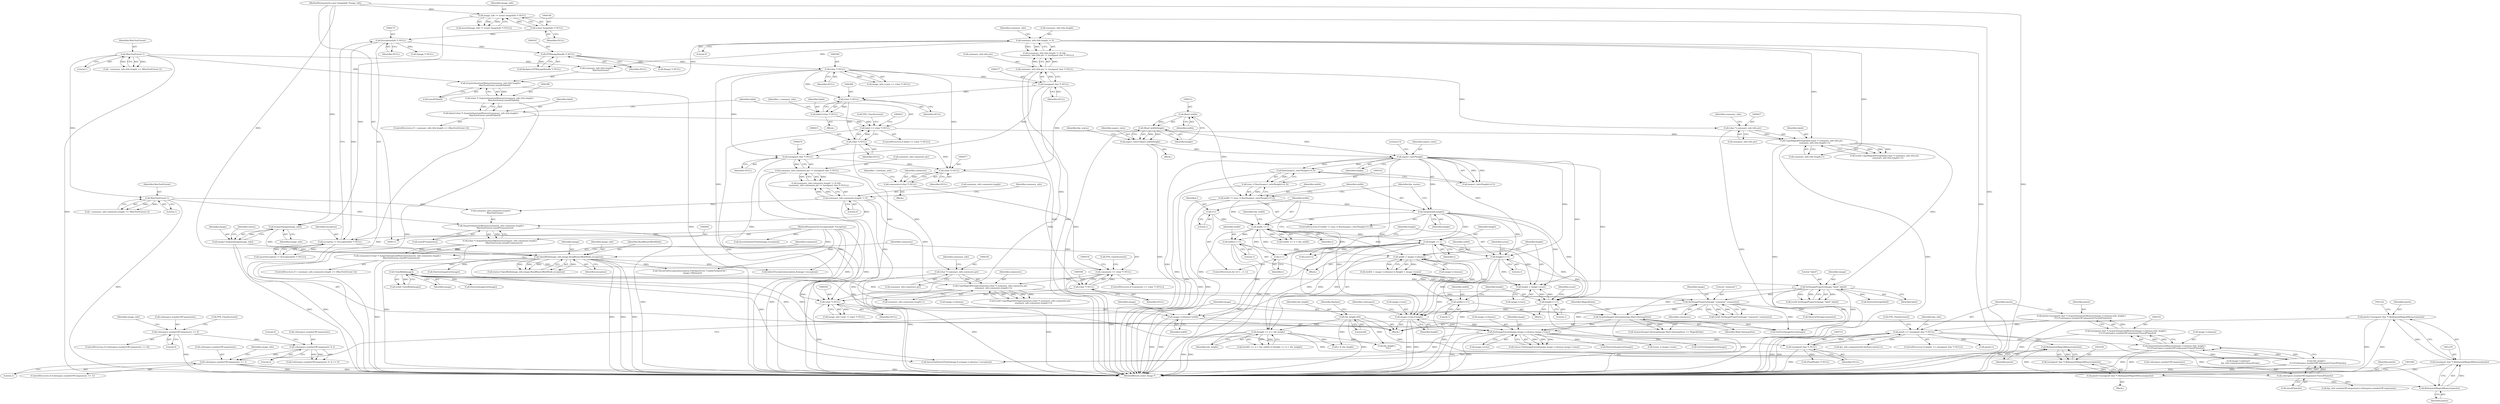 digraph "0_ImageMagick_f6e9d0d9955e85bdd7540b251cd50d598dacc5e6_19@pointer" {
"1001215" [label="(Call,pixels=(unsigned char *) RelinquishMagickMemory(pixels))"];
"1001217" [label="(Call,(unsigned char *) RelinquishMagickMemory(pixels))"];
"1001219" [label="(Call,RelinquishMagickMemory(pixels))"];
"1000720" [label="(Call,pixels == (unsigned char *) NULL)"];
"1000700" [label="(Call,pixels=(unsigned char *) AcquireQuantumMemory(image->columns,(tile_height+\n    1UL)*colorspace.numberOfComponents*sizeof(*pixels)))"];
"1000702" [label="(Call,(unsigned char *) AcquireQuantumMemory(image->columns,(tile_height+\n    1UL)*colorspace.numberOfComponents*sizeof(*pixels)))"];
"1000704" [label="(Call,AcquireQuantumMemory(image->columns,(tile_height+\n    1UL)*colorspace.numberOfComponents*sizeof(*pixels)))"];
"1000678" [label="(Call,SetImageExtent(image,image->columns,image->rows))"];
"1000535" [label="(Call,SetImageProperty(image,\"comment\",comments))"];
"1000209" [label="(Call,CloseBlob(image))"];
"1000189" [label="(Call,OpenBlob(image_info,image,ReadBinaryBlobMode,exception))"];
"1000185" [label="(Call,AcquireImage(image_info))"];
"1000145" [label="(Call,image_info != (const ImageInfo *) NULL)"];
"1000113" [label="(MethodParameterIn,const ImageInfo *image_info)"];
"1000147" [label="(Call,(const ImageInfo *) NULL)"];
"1000183" [label="(Call,image=AcquireImage(image_info))"];
"1000172" [label="(Call,exception != (ExceptionInfo *) NULL)"];
"1000114" [label="(MethodParameterIn,ExceptionInfo *exception)"];
"1000174" [label="(Call,(ExceptionInfo *) NULL)"];
"1000442" [label="(Call,SetImageProperty(image,\"label\",label))"];
"1000424" [label="(Call,CopyMagickString(label,(char *) summary_info.title.ptr,\n          summary_info.title.length+1))"];
"1000412" [label="(Call,label == (char *) NULL)"];
"1000396" [label="(Call,label=(char *) AcquireQuantumMemory(summary_info.title.length+\n            MaxTextExtent,sizeof(*label)))"];
"1000398" [label="(Call,(char *) AcquireQuantumMemory(summary_info.title.length+\n            MaxTextExtent,sizeof(*label)))"];
"1000400" [label="(Call,AcquireQuantumMemory(summary_info.title.length+\n            MaxTextExtent,sizeof(*label)))"];
"1000363" [label="(Call,summary_info.title.length != 0)"];
"1000393" [label="(Call,MaxTextExtent-1)"];
"1000381" [label="(Call,label=(char *) NULL)"];
"1000383" [label="(Call,(char *) NULL)"];
"1000303" [label="(Call,(char *) NULL)"];
"1000246" [label="(Call,(FPXImageHandle *) NULL)"];
"1000376" [label="(Call,(unsigned char *) NULL)"];
"1000414" [label="(Call,(char *) NULL)"];
"1000426" [label="(Call,(char *) summary_info.title.ptr)"];
"1000370" [label="(Call,summary_info.title.ptr != (unsigned char *) NULL)"];
"1000517" [label="(Call,CopyMagickString(comments,(char *) summary_info.comments.ptr,\n          summary_info.comments.length+1))"];
"1000505" [label="(Call,comments == (char *) NULL)"];
"1000474" [label="(Call,comments=(char *) NULL)"];
"1000476" [label="(Call,(char *) NULL)"];
"1000469" [label="(Call,(unsigned char *) NULL)"];
"1000489" [label="(Call,comments=(char *) AcquireQuantumMemory(summary_info.comments.length+\n            MaxTextExtent,sizeof(*comments)))"];
"1000491" [label="(Call,(char *) AcquireQuantumMemory(summary_info.comments.length+\n            MaxTextExtent,sizeof(*comments)))"];
"1000493" [label="(Call,AcquireQuantumMemory(summary_info.comments.length+\n            MaxTextExtent,sizeof(*comments)))"];
"1000456" [label="(Call,summary_info.comments.length != 0)"];
"1000486" [label="(Call,MaxTextExtent-1)"];
"1000507" [label="(Call,(char *) NULL)"];
"1000519" [label="(Call,(char *) summary_info.comments.ptr)"];
"1000463" [label="(Call,summary_info.comments.ptr != (unsigned char *) NULL)"];
"1000652" [label="(Call,AcquireImageColormap(image,MaxColormapSize))"];
"1000620" [label="(Call,image->columns=width)"];
"1000578" [label="(Call,width>>=1)"];
"1000552" [label="(Call,width >> i)"];
"1000329" [label="(Call,width != (size_t) floor((aspect_ratio*height)+0.5))"];
"1000311" [label="(Call,(float) width)"];
"1000331" [label="(Call,(size_t) floor((aspect_ratio*height)+0.5))"];
"1000333" [label="(Call,floor((aspect_ratio*height)+0.5))"];
"1000335" [label="(Call,aspect_ratio*height)"];
"1000308" [label="(Call,aspect_ratio=(float) width/height)"];
"1000310" [label="(Call,(float) width/height)"];
"1000339" [label="(Call,Swap(width,height))"];
"1000547" [label="(Call,i++)"];
"1000557" [label="(Call,height >> i)"];
"1000544" [label="(Call,i=1)"];
"1000596" [label="(Call,width > image->columns)"];
"1000607" [label="(Call,width>>=1)"];
"1000625" [label="(Call,image->rows=height)"];
"1000601" [label="(Call,height > image->rows)"];
"1000610" [label="(Call,height>>=1)"];
"1000581" [label="(Call,height>>=1)"];
"1000708" [label="(Call,(tile_height+\n    1UL)*colorspace.numberOfComponents*sizeof(*pixels))"];
"1000556" [label="(Call,(height >> i) < tile_height)"];
"1000241" [label="(Call,tile_height=64)"];
"1000712" [label="(Call,colorspace.numberOfComponents*sizeof(*pixels))"];
"1000644" [label="(Call,colorspace.numberOfComponents == 1)"];
"1000632" [label="(Call,colorspace.numberOfComponents % 2)"];
"1000288" [label="(Call,colorspace.numberOfComponents == 0)"];
"1000722" [label="(Call,(unsigned char *) NULL)"];
"1000591" [label="(Call,(char *) NULL)"];
"1001033" [label="(Call,pixels=(unsigned char *) RelinquishMagickMemory(pixels))"];
"1001035" [label="(Call,(unsigned char *) RelinquishMagickMemory(pixels))"];
"1001037" [label="(Call,RelinquishMagickMemory(pixels))"];
"1000422" [label="(Call,(void) CopyMagickString(label,(char *) summary_info.title.ptr,\n          summary_info.title.length+1))"];
"1000700" [label="(Call,pixels=(unsigned char *) AcquireQuantumMemory(image->columns,(tile_height+\n    1UL)*colorspace.numberOfComponents*sizeof(*pixels)))"];
"1000490" [label="(Identifier,comments)"];
"1000433" [label="(Call,summary_info.title.length+1)"];
"1000171" [label="(Call,assert(exception != (ExceptionInfo *) NULL))"];
"1000193" [label="(Identifier,exception)"];
"1000577" [label="(Block,)"];
"1000491" [label="(Call,(char *) AcquireQuantumMemory(summary_info.comments.length+\n            MaxTextExtent,sizeof(*comments)))"];
"1000387" [label="(Call,~summary_info.title.length >= (MaxTextExtent-1))"];
"1000621" [label="(Call,image->columns)"];
"1000401" [label="(Call,summary_info.title.length+\n            MaxTextExtent)"];
"1000287" [label="(ControlStructure,if (colorspace.numberOfComponents == 0))"];
"1000726" [label="(Call,FPX_ClearSystem())"];
"1000184" [label="(Identifier,image)"];
"1000400" [label="(Call,AcquireQuantumMemory(summary_info.title.length+\n            MaxTextExtent,sizeof(*label)))"];
"1000518" [label="(Identifier,comments)"];
"1000330" [label="(Identifier,width)"];
"1000799" [label="(Call,image->columns*\n      fpx_info.components[i].columnStride)"];
"1000440" [label="(Call,(void) SetImageProperty(image,\"label\",label))"];
"1000606" [label="(Block,)"];
"1000550" [label="(Call,((width >> i) < tile_width) || ((height >> i) < tile_height))"];
"1000634" [label="(Identifier,colorspace)"];
"1000479" [label="(ControlStructure,if (~summary_info.comments.length >= (MaxTextExtent-1)))"];
"1000448" [label="(Call,DestroyString(label))"];
"1000537" [label="(Literal,\"comment\")"];
"1000541" [label="(Call,DestroyString(comments))"];
"1000210" [label="(Identifier,image)"];
"1000624" [label="(Identifier,width)"];
"1000551" [label="(Call,(width >> i) < tile_width)"];
"1000243" [label="(Literal,64)"];
"1000242" [label="(Identifier,tile_height)"];
"1000272" [label="(Call,ThrowFileException(exception,FileOpenError,\"UnableToOpenFile\",\n        image->filename))"];
"1000186" [label="(Identifier,image_info)"];
"1000674" [label="(Call,GetFirstImageInList(image))"];
"1000507" [label="(Call,(char *) NULL)"];
"1000335" [label="(Call,aspect_ratio*height)"];
"1000336" [label="(Identifier,aspect_ratio)"];
"1000390" [label="(Identifier,~summary_info)"];
"1000608" [label="(Identifier,width)"];
"1000188" [label="(Identifier,status)"];
"1000645" [label="(Call,colorspace.numberOfComponents)"];
"1000187" [label="(Call,status=OpenBlob(image_info,image,ReadBinaryBlobMode,exception))"];
"1000341" [label="(Identifier,height)"];
"1000636" [label="(Literal,2)"];
"1001033" [label="(Call,pixels=(unsigned char *) RelinquishMagickMemory(pixels))"];
"1000338" [label="(Literal,0.5)"];
"1000183" [label="(Call,image=AcquireImage(image_info))"];
"1000611" [label="(Identifier,height)"];
"1000328" [label="(ControlStructure,if (width != (size_t) floor((aspect_ratio*height)+0.5)))"];
"1000301" [label="(Identifier,image_info)"];
"1000486" [label="(Call,MaxTextExtent-1)"];
"1000601" [label="(Call,height > image->rows)"];
"1000517" [label="(Call,CopyMagickString(comments,(char *) summary_info.comments.ptr,\n          summary_info.comments.length+1))"];
"1000545" [label="(Identifier,i)"];
"1000538" [label="(Identifier,comments)"];
"1000475" [label="(Identifier,comments)"];
"1000736" [label="(Identifier,fpx_info)"];
"1000471" [label="(Identifier,NULL)"];
"1000314" [label="(Identifier,height)"];
"1000172" [label="(Call,exception != (ExceptionInfo *) NULL)"];
"1000722" [label="(Call,(unsigned char *) NULL)"];
"1001215" [label="(Call,pixels=(unsigned char *) RelinquishMagickMemory(pixels))"];
"1000556" [label="(Call,(height >> i) < tile_height)"];
"1000382" [label="(Identifier,label)"];
"1000244" [label="(Call,flashpix=(FPXImageHandle *) NULL)"];
"1000281" [label="(Call,DestroyImageList(image))"];
"1000413" [label="(Identifier,label)"];
"1000603" [label="(Call,image->rows)"];
"1000174" [label="(Call,(ExceptionInfo *) NULL)"];
"1001037" [label="(Call,RelinquishMagickMemory(pixels))"];
"1000248" [label="(Identifier,NULL)"];
"1000204" [label="(Call,(Image *) NULL)"];
"1000629" [label="(Identifier,height)"];
"1000288" [label="(Call,colorspace.numberOfComponents == 0)"];
"1000955" [label="(Call,y % tile_height)"];
"1000596" [label="(Call,width > image->columns)"];
"1000678" [label="(Call,SetImageExtent(image,image->columns,image->rows))"];
"1000176" [label="(Identifier,NULL)"];
"1000478" [label="(Identifier,NULL)"];
"1000362" [label="(Call,(summary_info.title.length != 0) &&\n        (summary_info.title.ptr != (unsigned char *) NULL))"];
"1000147" [label="(Call,(const ImageInfo *) NULL)"];
"1000708" [label="(Call,(tile_height+\n    1UL)*colorspace.numberOfComponents*sizeof(*pixels))"];
"1000146" [label="(Identifier,image_info)"];
"1000536" [label="(Identifier,image)"];
"1000933" [label="(Call,QueueAuthenticPixels(image,0,y,image->columns,1,exception))"];
"1000716" [label="(Call,sizeof(*pixels))"];
"1000643" [label="(ControlStructure,if (colorspace.numberOfComponents == 1))"];
"1000414" [label="(Call,(char *) NULL)"];
"1000306" [label="(Block,)"];
"1000691" [label="(Call,InheritException(exception,&image->exception))"];
"1000810" [label="(Call,fpx_info.components[i].theData=pixels+i)"];
"1000676" [label="(Call,status=SetImageExtent(image,image->columns,image->rows))"];
"1000555" [label="(Identifier,tile_width)"];
"1000609" [label="(Literal,1)"];
"1000474" [label="(Call,comments=(char *) NULL)"];
"1000543" [label="(ControlStructure,for (i=1; ; i++))"];
"1000408" [label="(Call,sizeof(*label))"];
"1000552" [label="(Call,width >> i)"];
"1000241" [label="(Call,tile_height=64)"];
"1000311" [label="(Call,(float) width)"];
"1000712" [label="(Call,colorspace.numberOfComponents*sizeof(*pixels))"];
"1000597" [label="(Identifier,width)"];
"1000548" [label="(Identifier,i)"];
"1000633" [label="(Call,colorspace.numberOfComponents)"];
"1000292" [label="(Literal,0)"];
"1000529" [label="(Identifier,summary_info)"];
"1000578" [label="(Call,width>>=1)"];
"1000544" [label="(Call,i=1)"];
"1000713" [label="(Call,colorspace.numberOfComponents)"];
"1000626" [label="(Call,image->rows)"];
"1000704" [label="(Call,AcquireQuantumMemory(image->columns,(tile_height+\n    1UL)*colorspace.numberOfComponents*sizeof(*pixels)))"];
"1000535" [label="(Call,SetImageProperty(image,\"comment\",comments))"];
"1000284" [label="(Call,(Image *) NULL)"];
"1000464" [label="(Call,summary_info.comments.ptr)"];
"1000610" [label="(Call,height>>=1)"];
"1000371" [label="(Call,summary_info.title.ptr)"];
"1000115" [label="(Block,)"];
"1000724" [label="(Identifier,NULL)"];
"1000526" [label="(Call,summary_info.comments.length+1)"];
"1000521" [label="(Call,summary_info.comments.ptr)"];
"1000331" [label="(Call,(size_t) floor((aspect_ratio*height)+0.5))"];
"1000654" [label="(Identifier,MaxColormapSize)"];
"1000337" [label="(Identifier,height)"];
"1000546" [label="(Literal,1)"];
"1000581" [label="(Call,height>>=1)"];
"1000416" [label="(Identifier,NULL)"];
"1000637" [label="(Literal,0)"];
"1000173" [label="(Identifier,exception)"];
"1001194" [label="(Call,SyncAuthenticPixels(image,exception))"];
"1000719" [label="(ControlStructure,if (pixels == (unsigned char *) NULL))"];
"1000680" [label="(Call,image->columns)"];
"1000376" [label="(Call,(unsigned char *) NULL)"];
"1000720" [label="(Call,pixels == (unsigned char *) NULL)"];
"1000299" [label="(Call,image_info->view == (char *) NULL)"];
"1000511" [label="(Call,FPX_ClearSystem())"];
"1000648" [label="(Literal,1)"];
"1000113" [label="(MethodParameterIn,const ImageInfo *image_info)"];
"1000428" [label="(Call,summary_info.title.ptr)"];
"1000945" [label="(Call,(PixelPacket *) NULL)"];
"1000385" [label="(Identifier,NULL)"];
"1001216" [label="(Identifier,pixels)"];
"1000386" [label="(ControlStructure,if (~summary_info.title.length >= (MaxTextExtent-1)))"];
"1000505" [label="(Call,comments == (char *) NULL)"];
"1000515" [label="(Call,(void) CopyMagickString(comments,(char *) summary_info.comments.ptr,\n          summary_info.comments.length+1))"];
"1000558" [label="(Identifier,height)"];
"1000425" [label="(Identifier,label)"];
"1000559" [label="(Identifier,i)"];
"1000334" [label="(Call,(aspect_ratio*height)+0.5)"];
"1000309" [label="(Identifier,aspect_ratio)"];
"1000144" [label="(Call,assert(image_info != (const ImageInfo *) NULL))"];
"1000489" [label="(Call,comments=(char *) AcquireQuantumMemory(summary_info.comments.length+\n            MaxTextExtent,sizeof(*comments)))"];
"1000488" [label="(Literal,1)"];
"1000587" [label="(Call,image_info->size != (char *) NULL)"];
"1000436" [label="(Identifier,summary_info)"];
"1000472" [label="(Block,)"];
"1000476" [label="(Call,(char *) NULL)"];
"1000554" [label="(Identifier,i)"];
"1000580" [label="(Literal,1)"];
"1000316" [label="(Identifier,fpx_status)"];
"1000305" [label="(Identifier,NULL)"];
"1000289" [label="(Call,colorspace.numberOfComponents)"];
"1000339" [label="(Call,Swap(width,height))"];
"1000504" [label="(ControlStructure,if (comments == (char *) NULL))"];
"1000394" [label="(Identifier,MaxTextExtent)"];
"1000303" [label="(Call,(char *) NULL)"];
"1000466" [label="(Identifier,summary_info)"];
"1000443" [label="(Identifier,image)"];
"1000294" [label="(Call,FPX_ClearSystem())"];
"1000734" [label="(Call,fpx_info.numberOfComponents=colorspace.numberOfComponents)"];
"1001038" [label="(Identifier,pixels)"];
"1000370" [label="(Call,summary_info.title.ptr != (unsigned char *) NULL)"];
"1000383" [label="(Call,(char *) NULL)"];
"1000698" [label="(Call,DestroyImageList(image))"];
"1000364" [label="(Call,summary_info.title.length)"];
"1000373" [label="(Identifier,summary_info)"];
"1000412" [label="(Call,label == (char *) NULL)"];
"1000509" [label="(Identifier,NULL)"];
"1000627" [label="(Identifier,image)"];
"1000340" [label="(Identifier,width)"];
"1000192" [label="(Identifier,ReadBinaryBlobMode)"];
"1000607" [label="(Call,width>>=1)"];
"1001035" [label="(Call,(unsigned char *) RelinquishMagickMemory(pixels))"];
"1000818" [label="(Call,pixels+i)"];
"1000705" [label="(Call,image->columns)"];
"1000480" [label="(Call,~summary_info.comments.length >= (MaxTextExtent-1))"];
"1000595" [label="(Call,(width > image->columns) || (height > image->rows))"];
"1000557" [label="(Call,height >> i)"];
"1000424" [label="(Call,CopyMagickString(label,(char *) summary_info.title.ptr,\n          summary_info.title.length+1))"];
"1000343" [label="(Identifier,fpx_status)"];
"1000553" [label="(Identifier,width)"];
"1000245" [label="(Identifier,flashpix)"];
"1000533" [label="(Call,(void) SetImageProperty(image,\"comment\",comments))"];
"1000579" [label="(Identifier,width)"];
"1001219" [label="(Call,RelinquishMagickMemory(pixels))"];
"1000493" [label="(Call,AcquireQuantumMemory(summary_info.comments.length+\n            MaxTextExtent,sizeof(*comments)))"];
"1000444" [label="(Literal,\"label\")"];
"1000363" [label="(Call,summary_info.title.length != 0)"];
"1000583" [label="(Literal,1)"];
"1000457" [label="(Call,summary_info.comments.length)"];
"1000397" [label="(Identifier,label)"];
"1000562" [label="(Call,scene=i)"];
"1001217" [label="(Call,(unsigned char *) RelinquishMagickMemory(pixels))"];
"1000923" [label="(Call,(ssize_t) image->rows)"];
"1000469" [label="(Call,(unsigned char *) NULL)"];
"1000598" [label="(Call,image->columns)"];
"1000398" [label="(Call,(char *) AcquireQuantumMemory(summary_info.title.length+\n            MaxTextExtent,sizeof(*label)))"];
"1000632" [label="(Call,colorspace.numberOfComponents % 2)"];
"1000702" [label="(Call,(unsigned char *) AcquireQuantumMemory(image->columns,(tile_height+\n    1UL)*colorspace.numberOfComponents*sizeof(*pixels)))"];
"1000593" [label="(Identifier,NULL)"];
"1000612" [label="(Literal,1)"];
"1000209" [label="(Call,CloseBlob(image))"];
"1000246" [label="(Call,(FPXImageHandle *) NULL)"];
"1000445" [label="(Identifier,label)"];
"1000145" [label="(Call,image_info != (const ImageInfo *) NULL)"];
"1000381" [label="(Call,label=(char *) NULL)"];
"1000455" [label="(Call,(summary_info.comments.length != 0) &&\n        (summary_info.comments.ptr != (unsigned char *) NULL))"];
"1000369" [label="(Literal,0)"];
"1000207" [label="(Call,(void) CloseBlob(image))"];
"1000456" [label="(Call,summary_info.comments.length != 0)"];
"1000185" [label="(Call,AcquireImage(image_info))"];
"1000651" [label="(Call,AcquireImageColormap(image,MaxColormapSize) == MagickFalse)"];
"1000631" [label="(Call,(colorspace.numberOfComponents % 2) == 0)"];
"1000614" [label="(Identifier,scene)"];
"1000308" [label="(Call,aspect_ratio=(float) width/height)"];
"1000149" [label="(Identifier,NULL)"];
"1000591" [label="(Call,(char *) NULL)"];
"1000201" [label="(Call,DestroyImageList(image))"];
"1000602" [label="(Identifier,height)"];
"1000652" [label="(Call,AcquireImageColormap(image,MaxColormapSize))"];
"1000483" [label="(Identifier,~summary_info)"];
"1000494" [label="(Call,summary_info.comments.length+\n            MaxTextExtent)"];
"1000462" [label="(Literal,0)"];
"1000519" [label="(Call,(char *) summary_info.comments.ptr)"];
"1000664" [label="(Identifier,image_info)"];
"1000329" [label="(Call,width != (size_t) floor((aspect_ratio*height)+0.5))"];
"1000644" [label="(Call,colorspace.numberOfComponents == 1)"];
"1000442" [label="(Call,SetImageProperty(image,\"label\",label))"];
"1000620" [label="(Call,image->columns=width)"];
"1000189" [label="(Call,OpenBlob(image_info,image,ReadBinaryBlobMode,exception))"];
"1000396" [label="(Call,label=(char *) AcquireQuantumMemory(summary_info.title.length+\n            MaxTextExtent,sizeof(*label)))"];
"1000393" [label="(Call,MaxTextExtent-1)"];
"1000506" [label="(Identifier,comments)"];
"1001229" [label="(MethodReturn,static Image *)"];
"1001220" [label="(Identifier,pixels)"];
"1000114" [label="(MethodParameterIn,ExceptionInfo *exception)"];
"1000395" [label="(Literal,1)"];
"1000190" [label="(Identifier,image_info)"];
"1000313" [label="(Identifier,width)"];
"1000655" [label="(Identifier,MagickFalse)"];
"1000418" [label="(Call,FPX_ClearSystem())"];
"1000463" [label="(Call,summary_info.comments.ptr != (unsigned char *) NULL)"];
"1000310" [label="(Call,(float) width/height)"];
"1000721" [label="(Identifier,pixels)"];
"1000191" [label="(Identifier,image)"];
"1000560" [label="(Identifier,tile_height)"];
"1000709" [label="(Call,tile_height+\n    1UL)"];
"1000379" [label="(Block,)"];
"1000378" [label="(Identifier,NULL)"];
"1001227" [label="(Call,GetFirstImageInList(image))"];
"1000547" [label="(Call,i++)"];
"1001032" [label="(Block,)"];
"1000426" [label="(Call,(char *) summary_info.title.ptr)"];
"1000501" [label="(Call,sizeof(*comments))"];
"1000333" [label="(Call,floor((aspect_ratio*height)+0.5))"];
"1000585" [label="(Identifier,scene)"];
"1001034" [label="(Identifier,pixels)"];
"1000701" [label="(Identifier,pixels)"];
"1000625" [label="(Call,image->rows=height)"];
"1000683" [label="(Call,image->rows)"];
"1000679" [label="(Identifier,image)"];
"1000487" [label="(Identifier,MaxTextExtent)"];
"1000653" [label="(Identifier,image)"];
"1000582" [label="(Identifier,height)"];
"1000411" [label="(ControlStructure,if (label == (char *) NULL))"];
"1001215" -> "1000115"  [label="AST: "];
"1001215" -> "1001217"  [label="CFG: "];
"1001216" -> "1001215"  [label="AST: "];
"1001217" -> "1001215"  [label="AST: "];
"1001222" -> "1001215"  [label="CFG: "];
"1001215" -> "1001229"  [label="DDG: "];
"1001215" -> "1001229"  [label="DDG: "];
"1001217" -> "1001215"  [label="DDG: "];
"1001217" -> "1001219"  [label="CFG: "];
"1001218" -> "1001217"  [label="AST: "];
"1001219" -> "1001217"  [label="AST: "];
"1001217" -> "1001229"  [label="DDG: "];
"1001219" -> "1001217"  [label="DDG: "];
"1001219" -> "1001220"  [label="CFG: "];
"1001220" -> "1001219"  [label="AST: "];
"1000720" -> "1001219"  [label="DDG: "];
"1001033" -> "1001219"  [label="DDG: "];
"1000720" -> "1000719"  [label="AST: "];
"1000720" -> "1000722"  [label="CFG: "];
"1000721" -> "1000720"  [label="AST: "];
"1000722" -> "1000720"  [label="AST: "];
"1000726" -> "1000720"  [label="CFG: "];
"1000736" -> "1000720"  [label="CFG: "];
"1000720" -> "1001229"  [label="DDG: "];
"1000720" -> "1001229"  [label="DDG: "];
"1000700" -> "1000720"  [label="DDG: "];
"1000722" -> "1000720"  [label="DDG: "];
"1000720" -> "1000810"  [label="DDG: "];
"1000720" -> "1000818"  [label="DDG: "];
"1000720" -> "1001037"  [label="DDG: "];
"1000700" -> "1000115"  [label="AST: "];
"1000700" -> "1000702"  [label="CFG: "];
"1000701" -> "1000700"  [label="AST: "];
"1000702" -> "1000700"  [label="AST: "];
"1000721" -> "1000700"  [label="CFG: "];
"1000700" -> "1001229"  [label="DDG: "];
"1000702" -> "1000700"  [label="DDG: "];
"1000702" -> "1000704"  [label="CFG: "];
"1000703" -> "1000702"  [label="AST: "];
"1000704" -> "1000702"  [label="AST: "];
"1000702" -> "1001229"  [label="DDG: "];
"1000704" -> "1000702"  [label="DDG: "];
"1000704" -> "1000702"  [label="DDG: "];
"1000704" -> "1000708"  [label="CFG: "];
"1000705" -> "1000704"  [label="AST: "];
"1000708" -> "1000704"  [label="AST: "];
"1000704" -> "1001229"  [label="DDG: "];
"1000704" -> "1001229"  [label="DDG: "];
"1000678" -> "1000704"  [label="DDG: "];
"1000708" -> "1000704"  [label="DDG: "];
"1000708" -> "1000704"  [label="DDG: "];
"1000704" -> "1000799"  [label="DDG: "];
"1000704" -> "1000933"  [label="DDG: "];
"1000678" -> "1000676"  [label="AST: "];
"1000678" -> "1000683"  [label="CFG: "];
"1000679" -> "1000678"  [label="AST: "];
"1000680" -> "1000678"  [label="AST: "];
"1000683" -> "1000678"  [label="AST: "];
"1000676" -> "1000678"  [label="CFG: "];
"1000678" -> "1001229"  [label="DDG: "];
"1000678" -> "1001229"  [label="DDG: "];
"1000678" -> "1000676"  [label="DDG: "];
"1000678" -> "1000676"  [label="DDG: "];
"1000678" -> "1000676"  [label="DDG: "];
"1000535" -> "1000678"  [label="DDG: "];
"1000652" -> "1000678"  [label="DDG: "];
"1000209" -> "1000678"  [label="DDG: "];
"1000442" -> "1000678"  [label="DDG: "];
"1000620" -> "1000678"  [label="DDG: "];
"1000625" -> "1000678"  [label="DDG: "];
"1000678" -> "1000698"  [label="DDG: "];
"1000678" -> "1000923"  [label="DDG: "];
"1000678" -> "1000933"  [label="DDG: "];
"1000678" -> "1001227"  [label="DDG: "];
"1000535" -> "1000533"  [label="AST: "];
"1000535" -> "1000538"  [label="CFG: "];
"1000536" -> "1000535"  [label="AST: "];
"1000537" -> "1000535"  [label="AST: "];
"1000538" -> "1000535"  [label="AST: "];
"1000533" -> "1000535"  [label="CFG: "];
"1000535" -> "1000533"  [label="DDG: "];
"1000535" -> "1000533"  [label="DDG: "];
"1000535" -> "1000533"  [label="DDG: "];
"1000209" -> "1000535"  [label="DDG: "];
"1000442" -> "1000535"  [label="DDG: "];
"1000517" -> "1000535"  [label="DDG: "];
"1000535" -> "1000541"  [label="DDG: "];
"1000535" -> "1000652"  [label="DDG: "];
"1000535" -> "1000674"  [label="DDG: "];
"1000209" -> "1000207"  [label="AST: "];
"1000209" -> "1000210"  [label="CFG: "];
"1000210" -> "1000209"  [label="AST: "];
"1000207" -> "1000209"  [label="CFG: "];
"1000209" -> "1000207"  [label="DDG: "];
"1000189" -> "1000209"  [label="DDG: "];
"1000209" -> "1000281"  [label="DDG: "];
"1000209" -> "1000442"  [label="DDG: "];
"1000209" -> "1000652"  [label="DDG: "];
"1000209" -> "1000674"  [label="DDG: "];
"1000189" -> "1000187"  [label="AST: "];
"1000189" -> "1000193"  [label="CFG: "];
"1000190" -> "1000189"  [label="AST: "];
"1000191" -> "1000189"  [label="AST: "];
"1000192" -> "1000189"  [label="AST: "];
"1000193" -> "1000189"  [label="AST: "];
"1000187" -> "1000189"  [label="CFG: "];
"1000189" -> "1001229"  [label="DDG: "];
"1000189" -> "1001229"  [label="DDG: "];
"1000189" -> "1001229"  [label="DDG: "];
"1000189" -> "1000187"  [label="DDG: "];
"1000189" -> "1000187"  [label="DDG: "];
"1000189" -> "1000187"  [label="DDG: "];
"1000189" -> "1000187"  [label="DDG: "];
"1000185" -> "1000189"  [label="DDG: "];
"1000113" -> "1000189"  [label="DDG: "];
"1000183" -> "1000189"  [label="DDG: "];
"1000172" -> "1000189"  [label="DDG: "];
"1000114" -> "1000189"  [label="DDG: "];
"1000189" -> "1000201"  [label="DDG: "];
"1000189" -> "1000272"  [label="DDG: "];
"1000189" -> "1000691"  [label="DDG: "];
"1000189" -> "1000933"  [label="DDG: "];
"1000185" -> "1000183"  [label="AST: "];
"1000185" -> "1000186"  [label="CFG: "];
"1000186" -> "1000185"  [label="AST: "];
"1000183" -> "1000185"  [label="CFG: "];
"1000185" -> "1000183"  [label="DDG: "];
"1000145" -> "1000185"  [label="DDG: "];
"1000113" -> "1000185"  [label="DDG: "];
"1000145" -> "1000144"  [label="AST: "];
"1000145" -> "1000147"  [label="CFG: "];
"1000146" -> "1000145"  [label="AST: "];
"1000147" -> "1000145"  [label="AST: "];
"1000144" -> "1000145"  [label="CFG: "];
"1000145" -> "1001229"  [label="DDG: "];
"1000145" -> "1000144"  [label="DDG: "];
"1000145" -> "1000144"  [label="DDG: "];
"1000113" -> "1000145"  [label="DDG: "];
"1000147" -> "1000145"  [label="DDG: "];
"1000113" -> "1000112"  [label="AST: "];
"1000113" -> "1001229"  [label="DDG: "];
"1000147" -> "1000149"  [label="CFG: "];
"1000148" -> "1000147"  [label="AST: "];
"1000149" -> "1000147"  [label="AST: "];
"1000147" -> "1000174"  [label="DDG: "];
"1000183" -> "1000115"  [label="AST: "];
"1000184" -> "1000183"  [label="AST: "];
"1000188" -> "1000183"  [label="CFG: "];
"1000183" -> "1001229"  [label="DDG: "];
"1000172" -> "1000171"  [label="AST: "];
"1000172" -> "1000174"  [label="CFG: "];
"1000173" -> "1000172"  [label="AST: "];
"1000174" -> "1000172"  [label="AST: "];
"1000171" -> "1000172"  [label="CFG: "];
"1000172" -> "1001229"  [label="DDG: "];
"1000172" -> "1000171"  [label="DDG: "];
"1000172" -> "1000171"  [label="DDG: "];
"1000114" -> "1000172"  [label="DDG: "];
"1000174" -> "1000172"  [label="DDG: "];
"1000114" -> "1000112"  [label="AST: "];
"1000114" -> "1001229"  [label="DDG: "];
"1000114" -> "1000272"  [label="DDG: "];
"1000114" -> "1000691"  [label="DDG: "];
"1000114" -> "1000933"  [label="DDG: "];
"1000114" -> "1001194"  [label="DDG: "];
"1000174" -> "1000176"  [label="CFG: "];
"1000175" -> "1000174"  [label="AST: "];
"1000176" -> "1000174"  [label="AST: "];
"1000174" -> "1000204"  [label="DDG: "];
"1000174" -> "1000246"  [label="DDG: "];
"1000442" -> "1000440"  [label="AST: "];
"1000442" -> "1000445"  [label="CFG: "];
"1000443" -> "1000442"  [label="AST: "];
"1000444" -> "1000442"  [label="AST: "];
"1000445" -> "1000442"  [label="AST: "];
"1000440" -> "1000442"  [label="CFG: "];
"1000442" -> "1000440"  [label="DDG: "];
"1000442" -> "1000440"  [label="DDG: "];
"1000442" -> "1000440"  [label="DDG: "];
"1000424" -> "1000442"  [label="DDG: "];
"1000442" -> "1000448"  [label="DDG: "];
"1000442" -> "1000652"  [label="DDG: "];
"1000442" -> "1000674"  [label="DDG: "];
"1000424" -> "1000422"  [label="AST: "];
"1000424" -> "1000433"  [label="CFG: "];
"1000425" -> "1000424"  [label="AST: "];
"1000426" -> "1000424"  [label="AST: "];
"1000433" -> "1000424"  [label="AST: "];
"1000422" -> "1000424"  [label="CFG: "];
"1000424" -> "1001229"  [label="DDG: "];
"1000424" -> "1001229"  [label="DDG: "];
"1000424" -> "1000422"  [label="DDG: "];
"1000424" -> "1000422"  [label="DDG: "];
"1000424" -> "1000422"  [label="DDG: "];
"1000412" -> "1000424"  [label="DDG: "];
"1000426" -> "1000424"  [label="DDG: "];
"1000363" -> "1000424"  [label="DDG: "];
"1000412" -> "1000411"  [label="AST: "];
"1000412" -> "1000414"  [label="CFG: "];
"1000413" -> "1000412"  [label="AST: "];
"1000414" -> "1000412"  [label="AST: "];
"1000418" -> "1000412"  [label="CFG: "];
"1000423" -> "1000412"  [label="CFG: "];
"1000412" -> "1001229"  [label="DDG: "];
"1000396" -> "1000412"  [label="DDG: "];
"1000381" -> "1000412"  [label="DDG: "];
"1000414" -> "1000412"  [label="DDG: "];
"1000396" -> "1000386"  [label="AST: "];
"1000396" -> "1000398"  [label="CFG: "];
"1000397" -> "1000396"  [label="AST: "];
"1000398" -> "1000396"  [label="AST: "];
"1000413" -> "1000396"  [label="CFG: "];
"1000396" -> "1001229"  [label="DDG: "];
"1000398" -> "1000396"  [label="DDG: "];
"1000398" -> "1000400"  [label="CFG: "];
"1000399" -> "1000398"  [label="AST: "];
"1000400" -> "1000398"  [label="AST: "];
"1000398" -> "1001229"  [label="DDG: "];
"1000400" -> "1000398"  [label="DDG: "];
"1000400" -> "1000408"  [label="CFG: "];
"1000401" -> "1000400"  [label="AST: "];
"1000408" -> "1000400"  [label="AST: "];
"1000400" -> "1001229"  [label="DDG: "];
"1000363" -> "1000400"  [label="DDG: "];
"1000393" -> "1000400"  [label="DDG: "];
"1000363" -> "1000362"  [label="AST: "];
"1000363" -> "1000369"  [label="CFG: "];
"1000364" -> "1000363"  [label="AST: "];
"1000369" -> "1000363"  [label="AST: "];
"1000373" -> "1000363"  [label="CFG: "];
"1000362" -> "1000363"  [label="CFG: "];
"1000363" -> "1001229"  [label="DDG: "];
"1000363" -> "1000362"  [label="DDG: "];
"1000363" -> "1000362"  [label="DDG: "];
"1000363" -> "1000401"  [label="DDG: "];
"1000363" -> "1000433"  [label="DDG: "];
"1000393" -> "1000387"  [label="AST: "];
"1000393" -> "1000395"  [label="CFG: "];
"1000394" -> "1000393"  [label="AST: "];
"1000395" -> "1000393"  [label="AST: "];
"1000387" -> "1000393"  [label="CFG: "];
"1000393" -> "1001229"  [label="DDG: "];
"1000393" -> "1000387"  [label="DDG: "];
"1000393" -> "1000387"  [label="DDG: "];
"1000393" -> "1000401"  [label="DDG: "];
"1000393" -> "1000486"  [label="DDG: "];
"1000381" -> "1000379"  [label="AST: "];
"1000381" -> "1000383"  [label="CFG: "];
"1000382" -> "1000381"  [label="AST: "];
"1000383" -> "1000381"  [label="AST: "];
"1000390" -> "1000381"  [label="CFG: "];
"1000383" -> "1000381"  [label="DDG: "];
"1000383" -> "1000385"  [label="CFG: "];
"1000384" -> "1000383"  [label="AST: "];
"1000385" -> "1000383"  [label="AST: "];
"1000303" -> "1000383"  [label="DDG: "];
"1000376" -> "1000383"  [label="DDG: "];
"1000383" -> "1000414"  [label="DDG: "];
"1000303" -> "1000299"  [label="AST: "];
"1000303" -> "1000305"  [label="CFG: "];
"1000304" -> "1000303"  [label="AST: "];
"1000305" -> "1000303"  [label="AST: "];
"1000299" -> "1000303"  [label="CFG: "];
"1000303" -> "1000299"  [label="DDG: "];
"1000246" -> "1000303"  [label="DDG: "];
"1000303" -> "1000376"  [label="DDG: "];
"1000303" -> "1000469"  [label="DDG: "];
"1000303" -> "1000476"  [label="DDG: "];
"1000303" -> "1000591"  [label="DDG: "];
"1000246" -> "1000244"  [label="AST: "];
"1000246" -> "1000248"  [label="CFG: "];
"1000247" -> "1000246"  [label="AST: "];
"1000248" -> "1000246"  [label="AST: "];
"1000244" -> "1000246"  [label="CFG: "];
"1000246" -> "1000244"  [label="DDG: "];
"1000246" -> "1000284"  [label="DDG: "];
"1000376" -> "1000370"  [label="AST: "];
"1000376" -> "1000378"  [label="CFG: "];
"1000377" -> "1000376"  [label="AST: "];
"1000378" -> "1000376"  [label="AST: "];
"1000370" -> "1000376"  [label="CFG: "];
"1000376" -> "1000370"  [label="DDG: "];
"1000376" -> "1000469"  [label="DDG: "];
"1000376" -> "1000476"  [label="DDG: "];
"1000376" -> "1000591"  [label="DDG: "];
"1000414" -> "1000416"  [label="CFG: "];
"1000415" -> "1000414"  [label="AST: "];
"1000416" -> "1000414"  [label="AST: "];
"1000414" -> "1000469"  [label="DDG: "];
"1000414" -> "1000476"  [label="DDG: "];
"1000414" -> "1000591"  [label="DDG: "];
"1000426" -> "1000428"  [label="CFG: "];
"1000427" -> "1000426"  [label="AST: "];
"1000428" -> "1000426"  [label="AST: "];
"1000436" -> "1000426"  [label="CFG: "];
"1000426" -> "1001229"  [label="DDG: "];
"1000370" -> "1000426"  [label="DDG: "];
"1000370" -> "1000362"  [label="AST: "];
"1000371" -> "1000370"  [label="AST: "];
"1000362" -> "1000370"  [label="CFG: "];
"1000370" -> "1001229"  [label="DDG: "];
"1000370" -> "1001229"  [label="DDG: "];
"1000370" -> "1000362"  [label="DDG: "];
"1000370" -> "1000362"  [label="DDG: "];
"1000517" -> "1000515"  [label="AST: "];
"1000517" -> "1000526"  [label="CFG: "];
"1000518" -> "1000517"  [label="AST: "];
"1000519" -> "1000517"  [label="AST: "];
"1000526" -> "1000517"  [label="AST: "];
"1000515" -> "1000517"  [label="CFG: "];
"1000517" -> "1001229"  [label="DDG: "];
"1000517" -> "1001229"  [label="DDG: "];
"1000517" -> "1000515"  [label="DDG: "];
"1000517" -> "1000515"  [label="DDG: "];
"1000517" -> "1000515"  [label="DDG: "];
"1000505" -> "1000517"  [label="DDG: "];
"1000519" -> "1000517"  [label="DDG: "];
"1000456" -> "1000517"  [label="DDG: "];
"1000505" -> "1000504"  [label="AST: "];
"1000505" -> "1000507"  [label="CFG: "];
"1000506" -> "1000505"  [label="AST: "];
"1000507" -> "1000505"  [label="AST: "];
"1000511" -> "1000505"  [label="CFG: "];
"1000516" -> "1000505"  [label="CFG: "];
"1000505" -> "1001229"  [label="DDG: "];
"1000474" -> "1000505"  [label="DDG: "];
"1000489" -> "1000505"  [label="DDG: "];
"1000507" -> "1000505"  [label="DDG: "];
"1000474" -> "1000472"  [label="AST: "];
"1000474" -> "1000476"  [label="CFG: "];
"1000475" -> "1000474"  [label="AST: "];
"1000476" -> "1000474"  [label="AST: "];
"1000483" -> "1000474"  [label="CFG: "];
"1000476" -> "1000474"  [label="DDG: "];
"1000476" -> "1000478"  [label="CFG: "];
"1000477" -> "1000476"  [label="AST: "];
"1000478" -> "1000476"  [label="AST: "];
"1000469" -> "1000476"  [label="DDG: "];
"1000476" -> "1000507"  [label="DDG: "];
"1000469" -> "1000463"  [label="AST: "];
"1000469" -> "1000471"  [label="CFG: "];
"1000470" -> "1000469"  [label="AST: "];
"1000471" -> "1000469"  [label="AST: "];
"1000463" -> "1000469"  [label="CFG: "];
"1000469" -> "1000463"  [label="DDG: "];
"1000469" -> "1000591"  [label="DDG: "];
"1000489" -> "1000479"  [label="AST: "];
"1000489" -> "1000491"  [label="CFG: "];
"1000490" -> "1000489"  [label="AST: "];
"1000491" -> "1000489"  [label="AST: "];
"1000506" -> "1000489"  [label="CFG: "];
"1000489" -> "1001229"  [label="DDG: "];
"1000491" -> "1000489"  [label="DDG: "];
"1000491" -> "1000493"  [label="CFG: "];
"1000492" -> "1000491"  [label="AST: "];
"1000493" -> "1000491"  [label="AST: "];
"1000491" -> "1001229"  [label="DDG: "];
"1000493" -> "1000491"  [label="DDG: "];
"1000493" -> "1000501"  [label="CFG: "];
"1000494" -> "1000493"  [label="AST: "];
"1000501" -> "1000493"  [label="AST: "];
"1000493" -> "1001229"  [label="DDG: "];
"1000456" -> "1000493"  [label="DDG: "];
"1000486" -> "1000493"  [label="DDG: "];
"1000456" -> "1000455"  [label="AST: "];
"1000456" -> "1000462"  [label="CFG: "];
"1000457" -> "1000456"  [label="AST: "];
"1000462" -> "1000456"  [label="AST: "];
"1000466" -> "1000456"  [label="CFG: "];
"1000455" -> "1000456"  [label="CFG: "];
"1000456" -> "1001229"  [label="DDG: "];
"1000456" -> "1000455"  [label="DDG: "];
"1000456" -> "1000455"  [label="DDG: "];
"1000456" -> "1000494"  [label="DDG: "];
"1000456" -> "1000526"  [label="DDG: "];
"1000486" -> "1000480"  [label="AST: "];
"1000486" -> "1000488"  [label="CFG: "];
"1000487" -> "1000486"  [label="AST: "];
"1000488" -> "1000486"  [label="AST: "];
"1000480" -> "1000486"  [label="CFG: "];
"1000486" -> "1001229"  [label="DDG: "];
"1000486" -> "1000480"  [label="DDG: "];
"1000486" -> "1000480"  [label="DDG: "];
"1000486" -> "1000494"  [label="DDG: "];
"1000507" -> "1000509"  [label="CFG: "];
"1000508" -> "1000507"  [label="AST: "];
"1000509" -> "1000507"  [label="AST: "];
"1000507" -> "1000591"  [label="DDG: "];
"1000519" -> "1000521"  [label="CFG: "];
"1000520" -> "1000519"  [label="AST: "];
"1000521" -> "1000519"  [label="AST: "];
"1000529" -> "1000519"  [label="CFG: "];
"1000519" -> "1001229"  [label="DDG: "];
"1000463" -> "1000519"  [label="DDG: "];
"1000463" -> "1000455"  [label="AST: "];
"1000464" -> "1000463"  [label="AST: "];
"1000455" -> "1000463"  [label="CFG: "];
"1000463" -> "1001229"  [label="DDG: "];
"1000463" -> "1001229"  [label="DDG: "];
"1000463" -> "1000455"  [label="DDG: "];
"1000463" -> "1000455"  [label="DDG: "];
"1000652" -> "1000651"  [label="AST: "];
"1000652" -> "1000654"  [label="CFG: "];
"1000653" -> "1000652"  [label="AST: "];
"1000654" -> "1000652"  [label="AST: "];
"1000655" -> "1000652"  [label="CFG: "];
"1000652" -> "1001229"  [label="DDG: "];
"1000652" -> "1000651"  [label="DDG: "];
"1000652" -> "1000651"  [label="DDG: "];
"1000652" -> "1000674"  [label="DDG: "];
"1000620" -> "1000115"  [label="AST: "];
"1000620" -> "1000624"  [label="CFG: "];
"1000621" -> "1000620"  [label="AST: "];
"1000624" -> "1000620"  [label="AST: "];
"1000627" -> "1000620"  [label="CFG: "];
"1000620" -> "1001229"  [label="DDG: "];
"1000620" -> "1001229"  [label="DDG: "];
"1000578" -> "1000620"  [label="DDG: "];
"1000552" -> "1000620"  [label="DDG: "];
"1000596" -> "1000620"  [label="DDG: "];
"1000578" -> "1000577"  [label="AST: "];
"1000578" -> "1000580"  [label="CFG: "];
"1000579" -> "1000578"  [label="AST: "];
"1000580" -> "1000578"  [label="AST: "];
"1000582" -> "1000578"  [label="CFG: "];
"1000578" -> "1001229"  [label="DDG: "];
"1000552" -> "1000578"  [label="DDG: "];
"1000578" -> "1000596"  [label="DDG: "];
"1000552" -> "1000551"  [label="AST: "];
"1000552" -> "1000554"  [label="CFG: "];
"1000553" -> "1000552"  [label="AST: "];
"1000554" -> "1000552"  [label="AST: "];
"1000555" -> "1000552"  [label="CFG: "];
"1000552" -> "1000547"  [label="DDG: "];
"1000552" -> "1000551"  [label="DDG: "];
"1000552" -> "1000551"  [label="DDG: "];
"1000329" -> "1000552"  [label="DDG: "];
"1000339" -> "1000552"  [label="DDG: "];
"1000547" -> "1000552"  [label="DDG: "];
"1000544" -> "1000552"  [label="DDG: "];
"1000552" -> "1000557"  [label="DDG: "];
"1000552" -> "1000562"  [label="DDG: "];
"1000552" -> "1000596"  [label="DDG: "];
"1000329" -> "1000328"  [label="AST: "];
"1000329" -> "1000331"  [label="CFG: "];
"1000330" -> "1000329"  [label="AST: "];
"1000331" -> "1000329"  [label="AST: "];
"1000340" -> "1000329"  [label="CFG: "];
"1000343" -> "1000329"  [label="CFG: "];
"1000329" -> "1001229"  [label="DDG: "];
"1000329" -> "1001229"  [label="DDG: "];
"1000311" -> "1000329"  [label="DDG: "];
"1000331" -> "1000329"  [label="DDG: "];
"1000329" -> "1000339"  [label="DDG: "];
"1000311" -> "1000310"  [label="AST: "];
"1000311" -> "1000313"  [label="CFG: "];
"1000312" -> "1000311"  [label="AST: "];
"1000313" -> "1000311"  [label="AST: "];
"1000314" -> "1000311"  [label="CFG: "];
"1000311" -> "1000310"  [label="DDG: "];
"1000331" -> "1000333"  [label="CFG: "];
"1000332" -> "1000331"  [label="AST: "];
"1000333" -> "1000331"  [label="AST: "];
"1000331" -> "1001229"  [label="DDG: "];
"1000333" -> "1000331"  [label="DDG: "];
"1000333" -> "1000334"  [label="CFG: "];
"1000334" -> "1000333"  [label="AST: "];
"1000333" -> "1001229"  [label="DDG: "];
"1000335" -> "1000333"  [label="DDG: "];
"1000335" -> "1000333"  [label="DDG: "];
"1000335" -> "1000334"  [label="AST: "];
"1000335" -> "1000337"  [label="CFG: "];
"1000336" -> "1000335"  [label="AST: "];
"1000337" -> "1000335"  [label="AST: "];
"1000338" -> "1000335"  [label="CFG: "];
"1000335" -> "1001229"  [label="DDG: "];
"1000335" -> "1000334"  [label="DDG: "];
"1000335" -> "1000334"  [label="DDG: "];
"1000308" -> "1000335"  [label="DDG: "];
"1000310" -> "1000335"  [label="DDG: "];
"1000335" -> "1000339"  [label="DDG: "];
"1000335" -> "1000557"  [label="DDG: "];
"1000335" -> "1000581"  [label="DDG: "];
"1000335" -> "1000601"  [label="DDG: "];
"1000335" -> "1000610"  [label="DDG: "];
"1000335" -> "1000625"  [label="DDG: "];
"1000308" -> "1000306"  [label="AST: "];
"1000308" -> "1000310"  [label="CFG: "];
"1000309" -> "1000308"  [label="AST: "];
"1000310" -> "1000308"  [label="AST: "];
"1000316" -> "1000308"  [label="CFG: "];
"1000308" -> "1001229"  [label="DDG: "];
"1000310" -> "1000308"  [label="DDG: "];
"1000310" -> "1000308"  [label="DDG: "];
"1000310" -> "1000314"  [label="CFG: "];
"1000314" -> "1000310"  [label="AST: "];
"1000310" -> "1001229"  [label="DDG: "];
"1000339" -> "1000328"  [label="AST: "];
"1000339" -> "1000341"  [label="CFG: "];
"1000340" -> "1000339"  [label="AST: "];
"1000341" -> "1000339"  [label="AST: "];
"1000343" -> "1000339"  [label="CFG: "];
"1000339" -> "1001229"  [label="DDG: "];
"1000339" -> "1000557"  [label="DDG: "];
"1000339" -> "1000581"  [label="DDG: "];
"1000339" -> "1000601"  [label="DDG: "];
"1000339" -> "1000610"  [label="DDG: "];
"1000339" -> "1000625"  [label="DDG: "];
"1000547" -> "1000543"  [label="AST: "];
"1000547" -> "1000548"  [label="CFG: "];
"1000548" -> "1000547"  [label="AST: "];
"1000553" -> "1000547"  [label="CFG: "];
"1000557" -> "1000547"  [label="DDG: "];
"1000557" -> "1000556"  [label="AST: "];
"1000557" -> "1000559"  [label="CFG: "];
"1000558" -> "1000557"  [label="AST: "];
"1000559" -> "1000557"  [label="AST: "];
"1000560" -> "1000557"  [label="CFG: "];
"1000557" -> "1000556"  [label="DDG: "];
"1000557" -> "1000556"  [label="DDG: "];
"1000557" -> "1000562"  [label="DDG: "];
"1000557" -> "1000581"  [label="DDG: "];
"1000557" -> "1000601"  [label="DDG: "];
"1000557" -> "1000610"  [label="DDG: "];
"1000557" -> "1000625"  [label="DDG: "];
"1000544" -> "1000543"  [label="AST: "];
"1000544" -> "1000546"  [label="CFG: "];
"1000545" -> "1000544"  [label="AST: "];
"1000546" -> "1000544"  [label="AST: "];
"1000553" -> "1000544"  [label="CFG: "];
"1000596" -> "1000595"  [label="AST: "];
"1000596" -> "1000598"  [label="CFG: "];
"1000597" -> "1000596"  [label="AST: "];
"1000598" -> "1000596"  [label="AST: "];
"1000602" -> "1000596"  [label="CFG: "];
"1000595" -> "1000596"  [label="CFG: "];
"1000596" -> "1000595"  [label="DDG: "];
"1000596" -> "1000595"  [label="DDG: "];
"1000607" -> "1000596"  [label="DDG: "];
"1000596" -> "1000607"  [label="DDG: "];
"1000607" -> "1000606"  [label="AST: "];
"1000607" -> "1000609"  [label="CFG: "];
"1000608" -> "1000607"  [label="AST: "];
"1000609" -> "1000607"  [label="AST: "];
"1000611" -> "1000607"  [label="CFG: "];
"1000607" -> "1001229"  [label="DDG: "];
"1000625" -> "1000115"  [label="AST: "];
"1000625" -> "1000629"  [label="CFG: "];
"1000626" -> "1000625"  [label="AST: "];
"1000629" -> "1000625"  [label="AST: "];
"1000634" -> "1000625"  [label="CFG: "];
"1000625" -> "1001229"  [label="DDG: "];
"1000625" -> "1001229"  [label="DDG: "];
"1000601" -> "1000625"  [label="DDG: "];
"1000610" -> "1000625"  [label="DDG: "];
"1000581" -> "1000625"  [label="DDG: "];
"1000601" -> "1000595"  [label="AST: "];
"1000601" -> "1000603"  [label="CFG: "];
"1000602" -> "1000601"  [label="AST: "];
"1000603" -> "1000601"  [label="AST: "];
"1000595" -> "1000601"  [label="CFG: "];
"1000601" -> "1000595"  [label="DDG: "];
"1000601" -> "1000595"  [label="DDG: "];
"1000610" -> "1000601"  [label="DDG: "];
"1000581" -> "1000601"  [label="DDG: "];
"1000601" -> "1000610"  [label="DDG: "];
"1000610" -> "1000606"  [label="AST: "];
"1000610" -> "1000612"  [label="CFG: "];
"1000611" -> "1000610"  [label="AST: "];
"1000612" -> "1000610"  [label="AST: "];
"1000614" -> "1000610"  [label="CFG: "];
"1000610" -> "1001229"  [label="DDG: "];
"1000581" -> "1000610"  [label="DDG: "];
"1000581" -> "1000577"  [label="AST: "];
"1000581" -> "1000583"  [label="CFG: "];
"1000582" -> "1000581"  [label="AST: "];
"1000583" -> "1000581"  [label="AST: "];
"1000585" -> "1000581"  [label="CFG: "];
"1000581" -> "1001229"  [label="DDG: "];
"1000708" -> "1000712"  [label="CFG: "];
"1000709" -> "1000708"  [label="AST: "];
"1000712" -> "1000708"  [label="AST: "];
"1000708" -> "1001229"  [label="DDG: "];
"1000708" -> "1001229"  [label="DDG: "];
"1000556" -> "1000708"  [label="DDG: "];
"1000241" -> "1000708"  [label="DDG: "];
"1000712" -> "1000708"  [label="DDG: "];
"1000556" -> "1000550"  [label="AST: "];
"1000556" -> "1000560"  [label="CFG: "];
"1000560" -> "1000556"  [label="AST: "];
"1000550" -> "1000556"  [label="CFG: "];
"1000556" -> "1001229"  [label="DDG: "];
"1000556" -> "1001229"  [label="DDG: "];
"1000556" -> "1000550"  [label="DDG: "];
"1000556" -> "1000550"  [label="DDG: "];
"1000241" -> "1000556"  [label="DDG: "];
"1000556" -> "1000709"  [label="DDG: "];
"1000556" -> "1000955"  [label="DDG: "];
"1000241" -> "1000115"  [label="AST: "];
"1000241" -> "1000243"  [label="CFG: "];
"1000242" -> "1000241"  [label="AST: "];
"1000243" -> "1000241"  [label="AST: "];
"1000245" -> "1000241"  [label="CFG: "];
"1000241" -> "1001229"  [label="DDG: "];
"1000241" -> "1000709"  [label="DDG: "];
"1000241" -> "1000955"  [label="DDG: "];
"1000712" -> "1000716"  [label="CFG: "];
"1000713" -> "1000712"  [label="AST: "];
"1000716" -> "1000712"  [label="AST: "];
"1000644" -> "1000712"  [label="DDG: "];
"1000712" -> "1000734"  [label="DDG: "];
"1000644" -> "1000643"  [label="AST: "];
"1000644" -> "1000648"  [label="CFG: "];
"1000645" -> "1000644"  [label="AST: "];
"1000648" -> "1000644"  [label="AST: "];
"1000653" -> "1000644"  [label="CFG: "];
"1000664" -> "1000644"  [label="CFG: "];
"1000644" -> "1001229"  [label="DDG: "];
"1000644" -> "1001229"  [label="DDG: "];
"1000632" -> "1000644"  [label="DDG: "];
"1000632" -> "1000631"  [label="AST: "];
"1000632" -> "1000636"  [label="CFG: "];
"1000633" -> "1000632"  [label="AST: "];
"1000636" -> "1000632"  [label="AST: "];
"1000637" -> "1000632"  [label="CFG: "];
"1000632" -> "1000631"  [label="DDG: "];
"1000632" -> "1000631"  [label="DDG: "];
"1000288" -> "1000632"  [label="DDG: "];
"1000288" -> "1000287"  [label="AST: "];
"1000288" -> "1000292"  [label="CFG: "];
"1000289" -> "1000288"  [label="AST: "];
"1000292" -> "1000288"  [label="AST: "];
"1000294" -> "1000288"  [label="CFG: "];
"1000301" -> "1000288"  [label="CFG: "];
"1000288" -> "1001229"  [label="DDG: "];
"1000722" -> "1000724"  [label="CFG: "];
"1000723" -> "1000722"  [label="AST: "];
"1000724" -> "1000722"  [label="AST: "];
"1000722" -> "1001229"  [label="DDG: "];
"1000591" -> "1000722"  [label="DDG: "];
"1000722" -> "1000945"  [label="DDG: "];
"1000591" -> "1000587"  [label="AST: "];
"1000591" -> "1000593"  [label="CFG: "];
"1000592" -> "1000591"  [label="AST: "];
"1000593" -> "1000591"  [label="AST: "];
"1000587" -> "1000591"  [label="CFG: "];
"1000591" -> "1001229"  [label="DDG: "];
"1000591" -> "1000587"  [label="DDG: "];
"1001033" -> "1001032"  [label="AST: "];
"1001033" -> "1001035"  [label="CFG: "];
"1001034" -> "1001033"  [label="AST: "];
"1001035" -> "1001033"  [label="AST: "];
"1001040" -> "1001033"  [label="CFG: "];
"1001035" -> "1001033"  [label="DDG: "];
"1001033" -> "1001037"  [label="DDG: "];
"1001035" -> "1001037"  [label="CFG: "];
"1001036" -> "1001035"  [label="AST: "];
"1001037" -> "1001035"  [label="AST: "];
"1001037" -> "1001035"  [label="DDG: "];
"1001037" -> "1001038"  [label="CFG: "];
"1001038" -> "1001037"  [label="AST: "];
}
